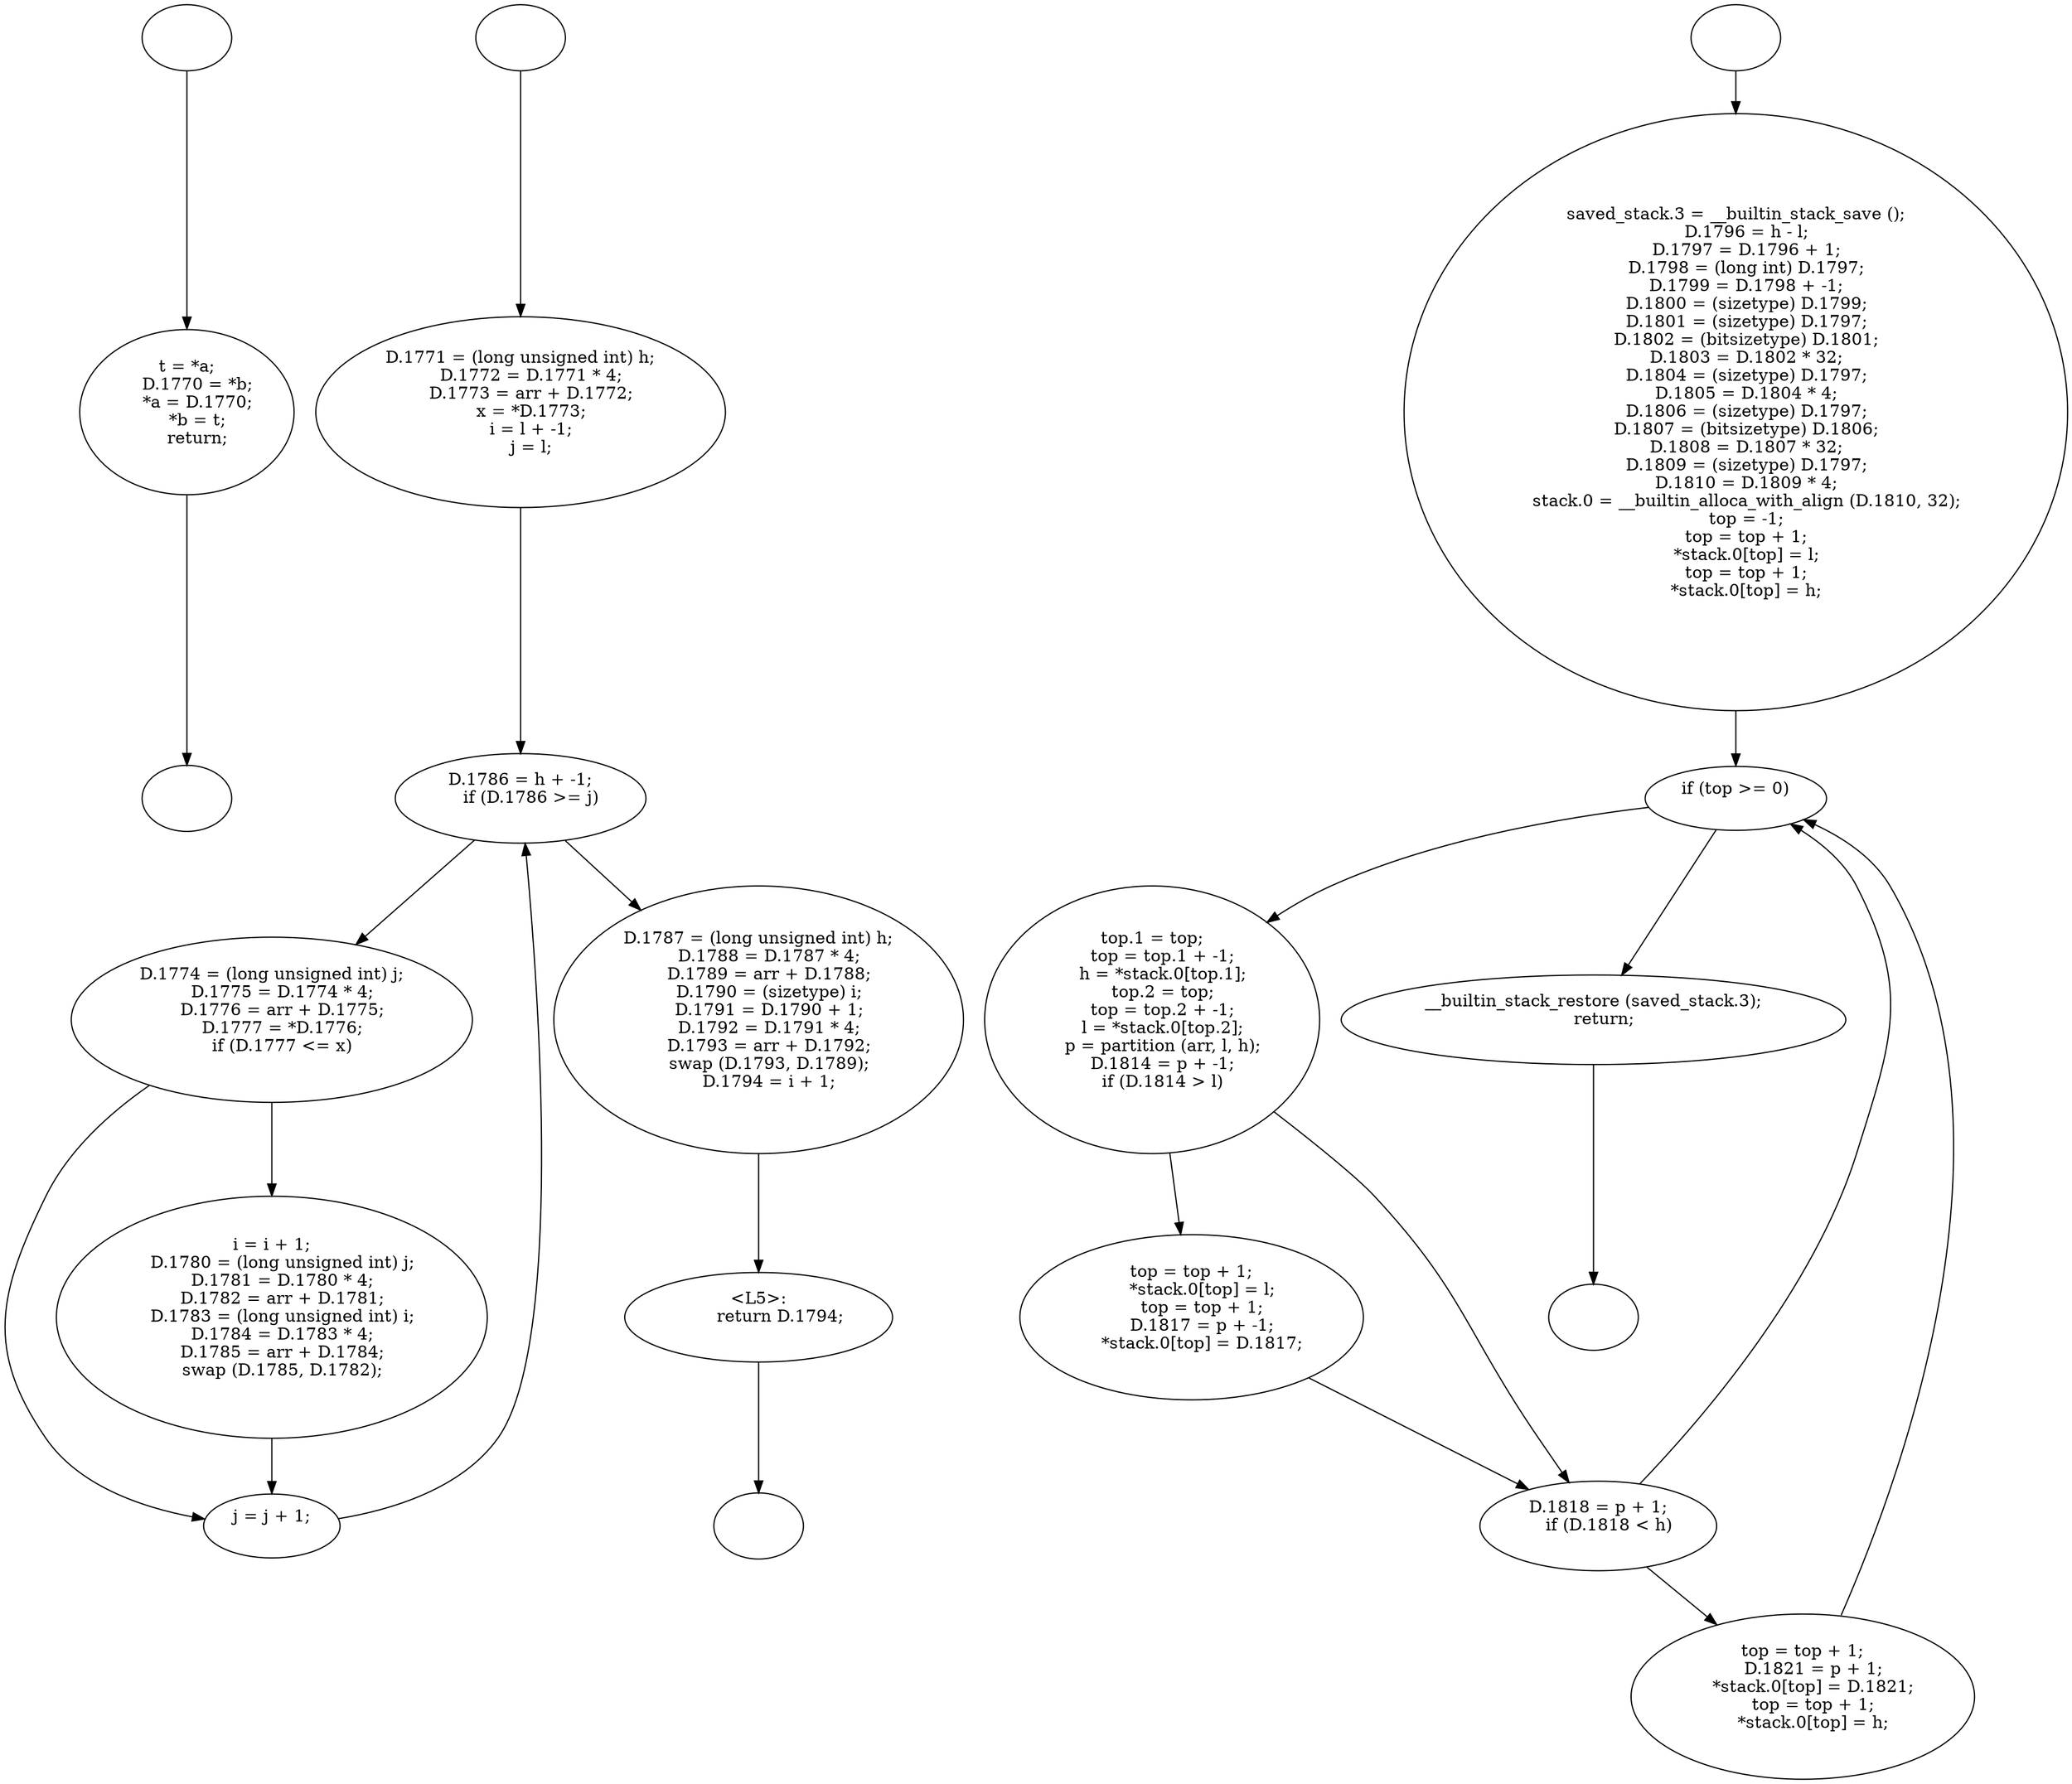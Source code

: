 digraph cfg {subgraph fun_0x7f38bb5460a8 {
    bb_0x7f38bb5460a8_0[label="
        "];
    bb_0x7f38bb5460a8_0 -> bb_0x7f38bb5460a8_2;
    bb_0x7f38bb5460a8_2[label="t = *a;
    D.1770 = *b;
    *a = D.1770;
    *b = t;
    return;
    "];
    bb_0x7f38bb5460a8_2 -> bb_0x7f38bb5460a8_1;
    bb_0x7f38bb5460a8_1[label="
        "];
}
subgraph fun_0x7f38bb5462a0 {
    bb_0x7f38bb5462a0_0[label="
        "];
    bb_0x7f38bb5462a0_0 -> bb_0x7f38bb5462a0_2;
    bb_0x7f38bb5462a0_2[label="D.1771 = (long unsigned int) h;
    D.1772 = D.1771 * 4;
    D.1773 = arr + D.1772;
    x = *D.1773;
    i = l + -1;
    j = l;
    "];
    bb_0x7f38bb5462a0_2 -> bb_0x7f38bb5462a0_6;
    bb_0x7f38bb5462a0_3[label="D.1774 = (long unsigned int) j;
    D.1775 = D.1774 * 4;
    D.1776 = arr + D.1775;
    D.1777 = *D.1776;
    if (D.1777 <= x)
        "];
    bb_0x7f38bb5462a0_3 -> bb_0x7f38bb5462a0_4;
    bb_0x7f38bb5462a0_3 -> bb_0x7f38bb5462a0_5;
    bb_0x7f38bb5462a0_4[label="i = i + 1;
    D.1780 = (long unsigned int) j;
    D.1781 = D.1780 * 4;
    D.1782 = arr + D.1781;
    D.1783 = (long unsigned int) i;
    D.1784 = D.1783 * 4;
    D.1785 = arr + D.1784;
    swap (D.1785, D.1782);
    "];
    bb_0x7f38bb5462a0_4 -> bb_0x7f38bb5462a0_5;
    bb_0x7f38bb5462a0_5[label="j = j + 1;
    "];
    bb_0x7f38bb5462a0_5 -> bb_0x7f38bb5462a0_6;
    bb_0x7f38bb5462a0_6[label="D.1786 = h + -1;
    if (D.1786 >= j)
        "];
    bb_0x7f38bb5462a0_6 -> bb_0x7f38bb5462a0_3;
    bb_0x7f38bb5462a0_6 -> bb_0x7f38bb5462a0_7;
    bb_0x7f38bb5462a0_7[label="D.1787 = (long unsigned int) h;
    D.1788 = D.1787 * 4;
    D.1789 = arr + D.1788;
    D.1790 = (sizetype) i;
    D.1791 = D.1790 + 1;
    D.1792 = D.1791 * 4;
    D.1793 = arr + D.1792;
    swap (D.1793, D.1789);
    D.1794 = i + 1;
    "];
    bb_0x7f38bb5462a0_7 -> bb_0x7f38bb5462a0_8;
    bb_0x7f38bb5462a0_8[label="<L5>:
        return D.1794;
    "];
    bb_0x7f38bb5462a0_8 -> bb_0x7f38bb5462a0_1;
    bb_0x7f38bb5462a0_1[label="
        "];
}
subgraph fun_0x7f38bb546540 {
    bb_0x7f38bb546540_0[label="
        "];
    bb_0x7f38bb546540_0 -> bb_0x7f38bb546540_2;
    bb_0x7f38bb546540_2[label="saved_stack.3 = __builtin_stack_save ();
    D.1796 = h - l;
    D.1797 = D.1796 + 1;
    D.1798 = (long int) D.1797;
    D.1799 = D.1798 + -1;
    D.1800 = (sizetype) D.1799;
    D.1801 = (sizetype) D.1797;
    D.1802 = (bitsizetype) D.1801;
    D.1803 = D.1802 * 32;
    D.1804 = (sizetype) D.1797;
    D.1805 = D.1804 * 4;
    D.1806 = (sizetype) D.1797;
    D.1807 = (bitsizetype) D.1806;
    D.1808 = D.1807 * 32;
    D.1809 = (sizetype) D.1797;
    D.1810 = D.1809 * 4;
    stack.0 = __builtin_alloca_with_align (D.1810, 32);
    top = -1;
    top = top + 1;
    *stack.0[top] = l;
    top = top + 1;
    *stack.0[top] = h;
    "];
    bb_0x7f38bb546540_2 -> bb_0x7f38bb546540_7;
    bb_0x7f38bb546540_3[label="top.1 = top;
    top = top.1 + -1;
    h = *stack.0[top.1];
    top.2 = top;
    top = top.2 + -1;
    l = *stack.0[top.2];
    p = partition (arr, l, h);
    D.1814 = p + -1;
    if (D.1814 > l)
        "];
    bb_0x7f38bb546540_3 -> bb_0x7f38bb546540_4;
    bb_0x7f38bb546540_3 -> bb_0x7f38bb546540_5;
    bb_0x7f38bb546540_4[label="top = top + 1;
    *stack.0[top] = l;
    top = top + 1;
    D.1817 = p + -1;
    *stack.0[top] = D.1817;
    "];
    bb_0x7f38bb546540_4 -> bb_0x7f38bb546540_5;
    bb_0x7f38bb546540_5[label="D.1818 = p + 1;
    if (D.1818 < h)
        "];
    bb_0x7f38bb546540_5 -> bb_0x7f38bb546540_6;
    bb_0x7f38bb546540_5 -> bb_0x7f38bb546540_7;
    bb_0x7f38bb546540_6[label="top = top + 1;
    D.1821 = p + 1;
    *stack.0[top] = D.1821;
    top = top + 1;
    *stack.0[top] = h;
    "];
    bb_0x7f38bb546540_6 -> bb_0x7f38bb546540_7;
    bb_0x7f38bb546540_7[label="if (top >= 0)
        "];
    bb_0x7f38bb546540_7 -> bb_0x7f38bb546540_3;
    bb_0x7f38bb546540_7 -> bb_0x7f38bb546540_8;
    bb_0x7f38bb546540_8[label="__builtin_stack_restore (saved_stack.3);
    return;
    "];
    bb_0x7f38bb546540_8 -> bb_0x7f38bb546540_1;
    bb_0x7f38bb546540_1[label="
        "];
}
}
